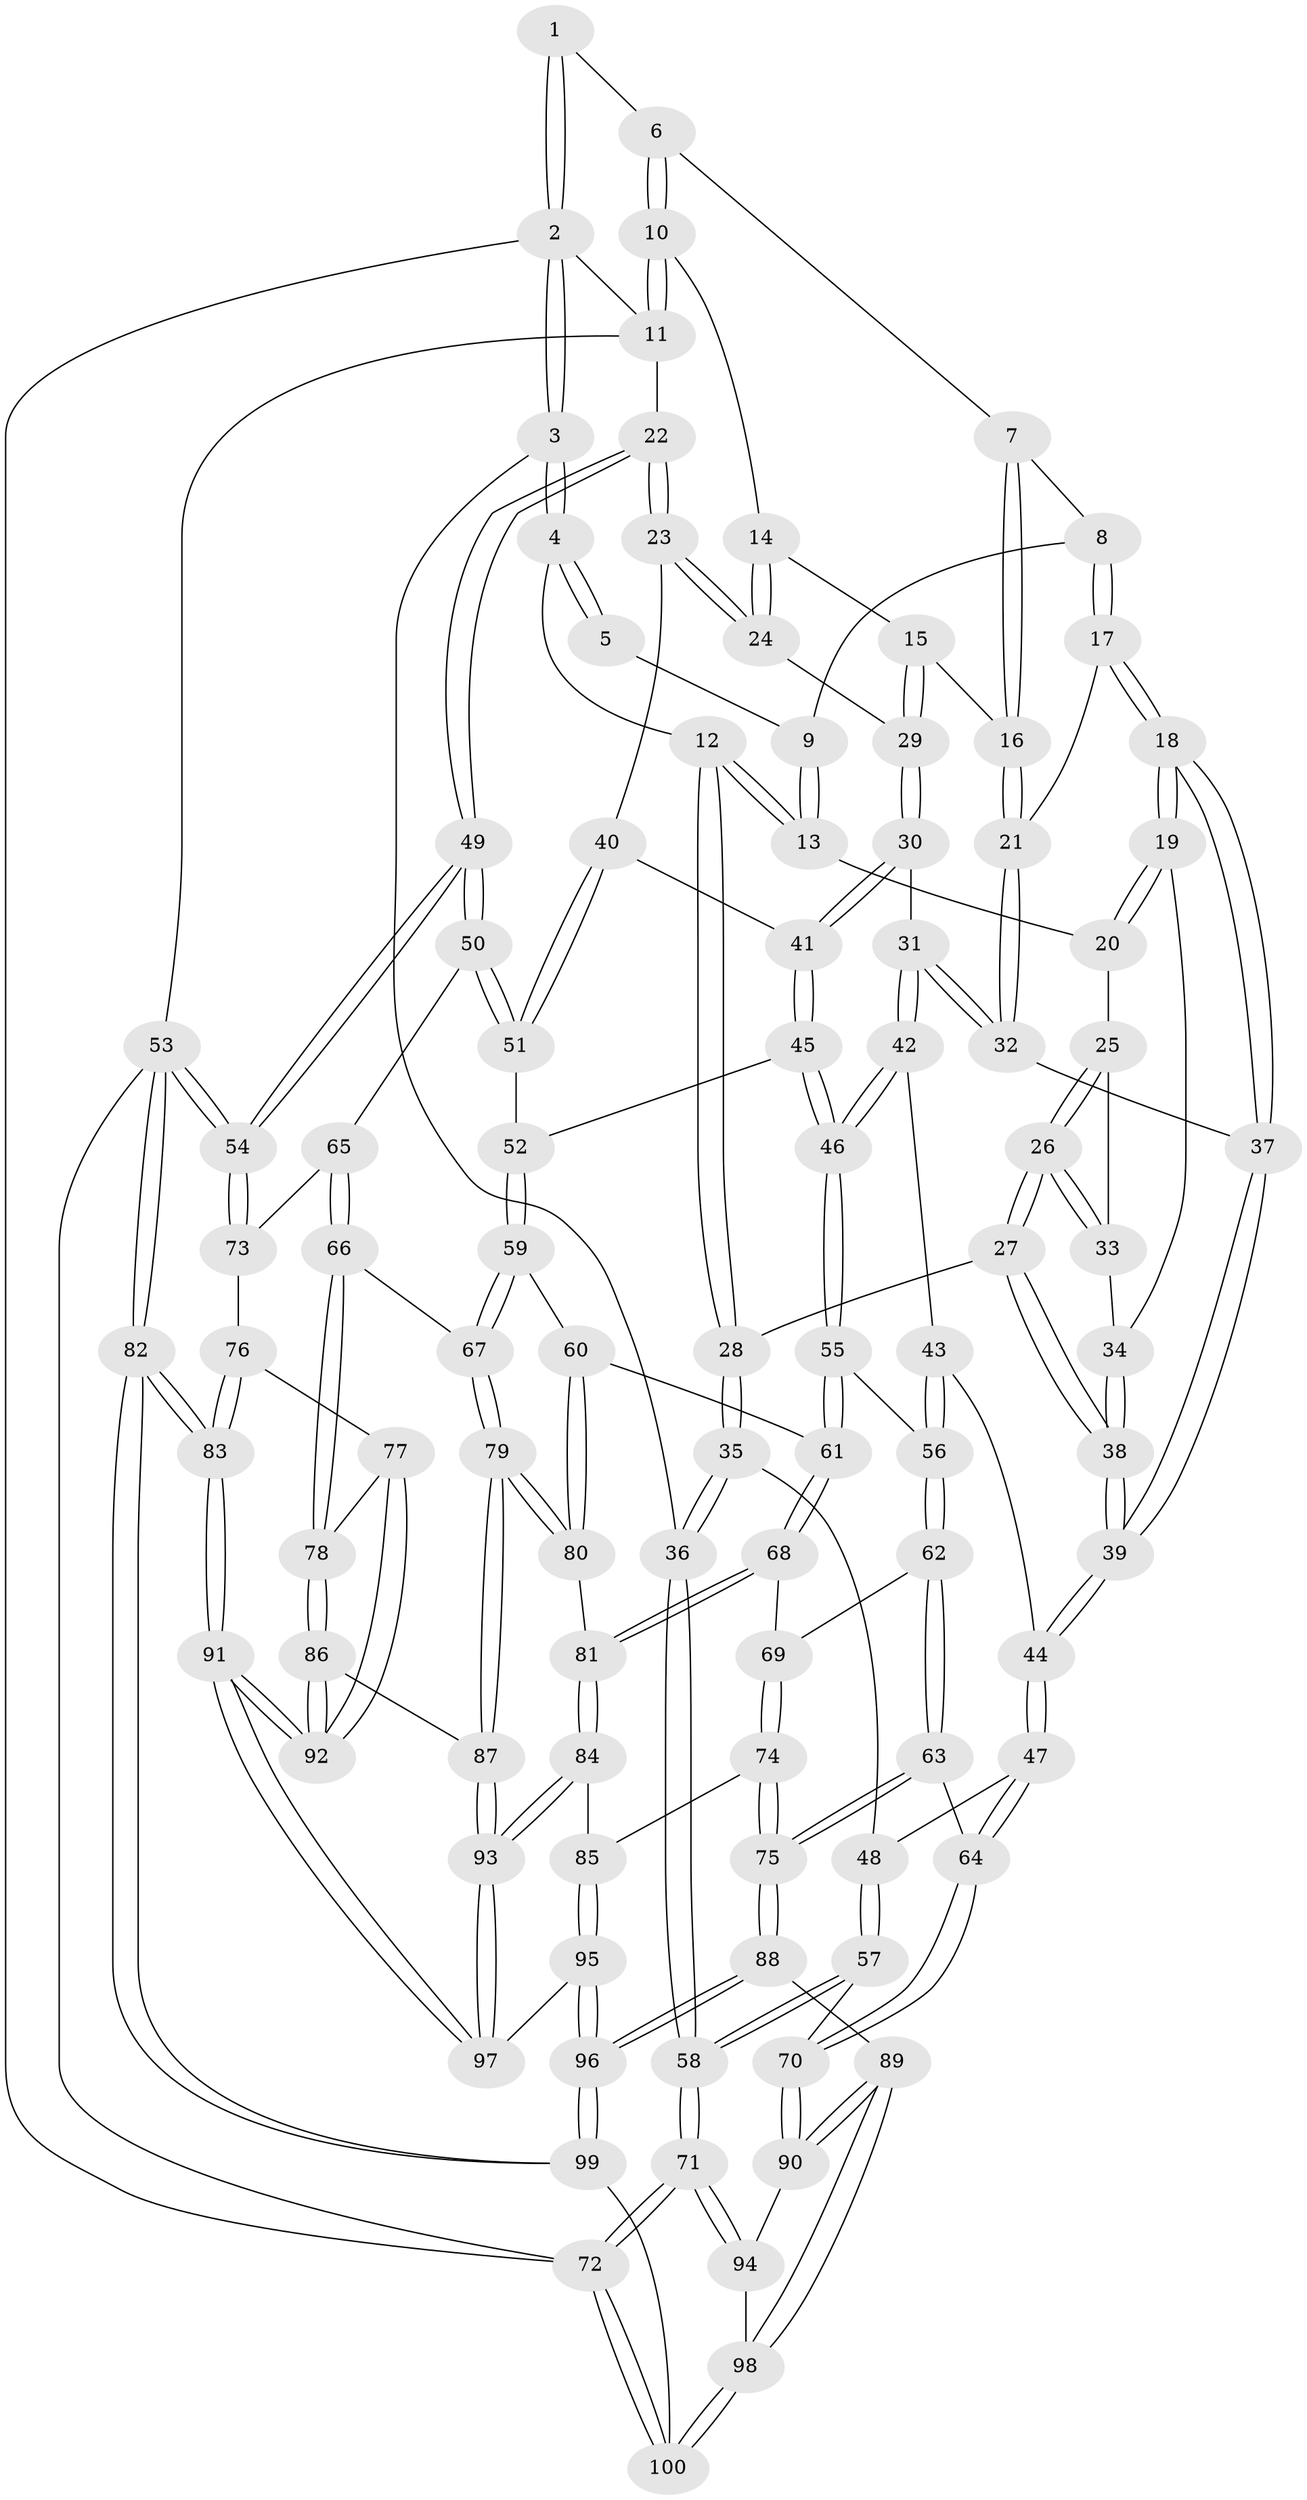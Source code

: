 // coarse degree distribution, {4: 0.38596491228070173, 8: 0.017543859649122806, 5: 0.3508771929824561, 3: 0.14035087719298245, 6: 0.10526315789473684}
// Generated by graph-tools (version 1.1) at 2025/42/03/06/25 10:42:26]
// undirected, 100 vertices, 247 edges
graph export_dot {
graph [start="1"]
  node [color=gray90,style=filled];
  1 [pos="+0.3016186476411646+0"];
  2 [pos="+0+0"];
  3 [pos="+0+0.011354199903451318"];
  4 [pos="+0.030390965654042517+0.15024422047529143"];
  5 [pos="+0.2883956854468029+0"];
  6 [pos="+0.5497684774831085+0"];
  7 [pos="+0.5196073760471651+0.10285501368143873"];
  8 [pos="+0.34267050072490185+0.15767824788613616"];
  9 [pos="+0.27458832227812624+0.05864282884029933"];
  10 [pos="+1+0"];
  11 [pos="+1+0"];
  12 [pos="+0.033948079765317905+0.1515969527158273"];
  13 [pos="+0.09651063798471189+0.15983245680789052"];
  14 [pos="+0.8489726569540218+0.02019246931304382"];
  15 [pos="+0.6167835075933377+0.18941958587415997"];
  16 [pos="+0.5541788016065925+0.16149379542763184"];
  17 [pos="+0.3333453142586714+0.20865411108571807"];
  18 [pos="+0.3223424564392316+0.2340614731606728"];
  19 [pos="+0.2830797344122803+0.240342295088358"];
  20 [pos="+0.10183987469066613+0.16461732191632267"];
  21 [pos="+0.5008309035339963+0.249185966976243"];
  22 [pos="+1+0.11860206536537228"];
  23 [pos="+0.7927028193361613+0.36429609625241605"];
  24 [pos="+0.7645728301750189+0.32130946185791015"];
  25 [pos="+0.15042980685569066+0.2548223141683337"];
  26 [pos="+0.16394727685760851+0.3476681621506732"];
  27 [pos="+0.1479533007697432+0.3983259750357908"];
  28 [pos="+0.12032986988836941+0.4064981247152313"];
  29 [pos="+0.6681329944214887+0.2772682800717446"];
  30 [pos="+0.5262036071613112+0.389941324231039"];
  31 [pos="+0.5078639338536343+0.38671999368029925"];
  32 [pos="+0.4806196346466014+0.3524107698802352"];
  33 [pos="+0.23473311881120046+0.2802915695421778"];
  34 [pos="+0.23500021899477957+0.2801766096667667"];
  35 [pos="+0.0673611058434431+0.44524336090014"];
  36 [pos="+0+0.3866596797029844"];
  37 [pos="+0.35584080851889527+0.3244689586010491"];
  38 [pos="+0.26031315458900894+0.42781374360707936"];
  39 [pos="+0.28003274869620426+0.435723052781504"];
  40 [pos="+0.7918586530247135+0.388321462796549"];
  41 [pos="+0.6014580288424703+0.4588855682358551"];
  42 [pos="+0.46278363583080134+0.454940555363696"];
  43 [pos="+0.40814524709976235+0.5004159072011938"];
  44 [pos="+0.30760649387616834+0.5049764675093443"];
  45 [pos="+0.6034701333703516+0.5056930417621476"];
  46 [pos="+0.5419590326881089+0.5661028865303412"];
  47 [pos="+0.2843547341954634+0.5655412974607078"];
  48 [pos="+0.09057999555639966+0.5171654490140147"];
  49 [pos="+1+0.4941523410025996"];
  50 [pos="+0.8761735487794896+0.549705076960564"];
  51 [pos="+0.842434582564143+0.5131893072973277"];
  52 [pos="+0.6652357603291497+0.5591736937301582"];
  53 [pos="+1+1"];
  54 [pos="+1+1"];
  55 [pos="+0.5248269852012526+0.6020008433949278"];
  56 [pos="+0.46931278304366925+0.5938913285880772"];
  57 [pos="+0.07395166395594335+0.6748588106795518"];
  58 [pos="+0+0.8024435081335758"];
  59 [pos="+0.6460168722581056+0.6534182729869854"];
  60 [pos="+0.5849071416059884+0.6534559429707478"];
  61 [pos="+0.5514725980499984+0.6494388952393464"];
  62 [pos="+0.40526611704612864+0.6490235403911406"];
  63 [pos="+0.3207072492485133+0.6723245488001443"];
  64 [pos="+0.2808871335218977+0.6531966306580514"];
  65 [pos="+0.8761703669266304+0.5497179574260966"];
  66 [pos="+0.6996221349514483+0.6858296114726901"];
  67 [pos="+0.6742945641520718+0.6791757606193952"];
  68 [pos="+0.5281599186375594+0.6934813296421357"];
  69 [pos="+0.4669795987297662+0.6947315374529657"];
  70 [pos="+0.19276065916261687+0.709689791871633"];
  71 [pos="+0+0.9738758688587025"];
  72 [pos="+0+1"];
  73 [pos="+0.878179438738123+0.5732215964459948"];
  74 [pos="+0.40810437659699933+0.7856146895279322"];
  75 [pos="+0.39273556796614617+0.784441214040113"];
  76 [pos="+0.8610204424380957+0.6735077048105713"];
  77 [pos="+0.8117291349879743+0.7386550679759508"];
  78 [pos="+0.7355248433977581+0.746117534806299"];
  79 [pos="+0.6117252449031765+0.7851314027609458"];
  80 [pos="+0.6057843860588431+0.7779804164976234"];
  81 [pos="+0.5285586581927639+0.7097858763267336"];
  82 [pos="+1+1"];
  83 [pos="+1+1"];
  84 [pos="+0.4892943826803124+0.7910863123249956"];
  85 [pos="+0.4478335842758883+0.7987420474380563"];
  86 [pos="+0.7233220022893698+0.7998470469725105"];
  87 [pos="+0.615553916455203+0.8542304001461125"];
  88 [pos="+0.3296867098825724+0.8813335818979723"];
  89 [pos="+0.2478926408992437+0.8855518225472543"];
  90 [pos="+0.19368087953632077+0.7207482691804806"];
  91 [pos="+1+1"];
  92 [pos="+0.8907345858485457+0.9380118352519381"];
  93 [pos="+0.6082843582932006+0.8668939356692961"];
  94 [pos="+0.10801224129723716+0.8454723387245098"];
  95 [pos="+0.48477700791673667+1"];
  96 [pos="+0.47748777279937693+1"];
  97 [pos="+0.6075335826886273+0.8862692795088004"];
  98 [pos="+0.21834111814529888+0.9226758702131622"];
  99 [pos="+0.4656485812532516+1"];
  100 [pos="+0.02132599375592999+1"];
  1 -- 2;
  1 -- 2;
  1 -- 6;
  2 -- 3;
  2 -- 3;
  2 -- 11;
  2 -- 72;
  3 -- 4;
  3 -- 4;
  3 -- 36;
  4 -- 5;
  4 -- 5;
  4 -- 12;
  5 -- 9;
  6 -- 7;
  6 -- 10;
  6 -- 10;
  7 -- 8;
  7 -- 16;
  7 -- 16;
  8 -- 9;
  8 -- 17;
  8 -- 17;
  9 -- 13;
  9 -- 13;
  10 -- 11;
  10 -- 11;
  10 -- 14;
  11 -- 22;
  11 -- 53;
  12 -- 13;
  12 -- 13;
  12 -- 28;
  12 -- 28;
  13 -- 20;
  14 -- 15;
  14 -- 24;
  14 -- 24;
  15 -- 16;
  15 -- 29;
  15 -- 29;
  16 -- 21;
  16 -- 21;
  17 -- 18;
  17 -- 18;
  17 -- 21;
  18 -- 19;
  18 -- 19;
  18 -- 37;
  18 -- 37;
  19 -- 20;
  19 -- 20;
  19 -- 34;
  20 -- 25;
  21 -- 32;
  21 -- 32;
  22 -- 23;
  22 -- 23;
  22 -- 49;
  22 -- 49;
  23 -- 24;
  23 -- 24;
  23 -- 40;
  24 -- 29;
  25 -- 26;
  25 -- 26;
  25 -- 33;
  26 -- 27;
  26 -- 27;
  26 -- 33;
  26 -- 33;
  27 -- 28;
  27 -- 38;
  27 -- 38;
  28 -- 35;
  28 -- 35;
  29 -- 30;
  29 -- 30;
  30 -- 31;
  30 -- 41;
  30 -- 41;
  31 -- 32;
  31 -- 32;
  31 -- 42;
  31 -- 42;
  32 -- 37;
  33 -- 34;
  34 -- 38;
  34 -- 38;
  35 -- 36;
  35 -- 36;
  35 -- 48;
  36 -- 58;
  36 -- 58;
  37 -- 39;
  37 -- 39;
  38 -- 39;
  38 -- 39;
  39 -- 44;
  39 -- 44;
  40 -- 41;
  40 -- 51;
  40 -- 51;
  41 -- 45;
  41 -- 45;
  42 -- 43;
  42 -- 46;
  42 -- 46;
  43 -- 44;
  43 -- 56;
  43 -- 56;
  44 -- 47;
  44 -- 47;
  45 -- 46;
  45 -- 46;
  45 -- 52;
  46 -- 55;
  46 -- 55;
  47 -- 48;
  47 -- 64;
  47 -- 64;
  48 -- 57;
  48 -- 57;
  49 -- 50;
  49 -- 50;
  49 -- 54;
  49 -- 54;
  50 -- 51;
  50 -- 51;
  50 -- 65;
  51 -- 52;
  52 -- 59;
  52 -- 59;
  53 -- 54;
  53 -- 54;
  53 -- 82;
  53 -- 82;
  53 -- 72;
  54 -- 73;
  54 -- 73;
  55 -- 56;
  55 -- 61;
  55 -- 61;
  56 -- 62;
  56 -- 62;
  57 -- 58;
  57 -- 58;
  57 -- 70;
  58 -- 71;
  58 -- 71;
  59 -- 60;
  59 -- 67;
  59 -- 67;
  60 -- 61;
  60 -- 80;
  60 -- 80;
  61 -- 68;
  61 -- 68;
  62 -- 63;
  62 -- 63;
  62 -- 69;
  63 -- 64;
  63 -- 75;
  63 -- 75;
  64 -- 70;
  64 -- 70;
  65 -- 66;
  65 -- 66;
  65 -- 73;
  66 -- 67;
  66 -- 78;
  66 -- 78;
  67 -- 79;
  67 -- 79;
  68 -- 69;
  68 -- 81;
  68 -- 81;
  69 -- 74;
  69 -- 74;
  70 -- 90;
  70 -- 90;
  71 -- 72;
  71 -- 72;
  71 -- 94;
  71 -- 94;
  72 -- 100;
  72 -- 100;
  73 -- 76;
  74 -- 75;
  74 -- 75;
  74 -- 85;
  75 -- 88;
  75 -- 88;
  76 -- 77;
  76 -- 83;
  76 -- 83;
  77 -- 78;
  77 -- 92;
  77 -- 92;
  78 -- 86;
  78 -- 86;
  79 -- 80;
  79 -- 80;
  79 -- 87;
  79 -- 87;
  80 -- 81;
  81 -- 84;
  81 -- 84;
  82 -- 83;
  82 -- 83;
  82 -- 99;
  82 -- 99;
  83 -- 91;
  83 -- 91;
  84 -- 85;
  84 -- 93;
  84 -- 93;
  85 -- 95;
  85 -- 95;
  86 -- 87;
  86 -- 92;
  86 -- 92;
  87 -- 93;
  87 -- 93;
  88 -- 89;
  88 -- 96;
  88 -- 96;
  89 -- 90;
  89 -- 90;
  89 -- 98;
  89 -- 98;
  90 -- 94;
  91 -- 92;
  91 -- 92;
  91 -- 97;
  91 -- 97;
  93 -- 97;
  93 -- 97;
  94 -- 98;
  95 -- 96;
  95 -- 96;
  95 -- 97;
  96 -- 99;
  96 -- 99;
  98 -- 100;
  98 -- 100;
  99 -- 100;
}
